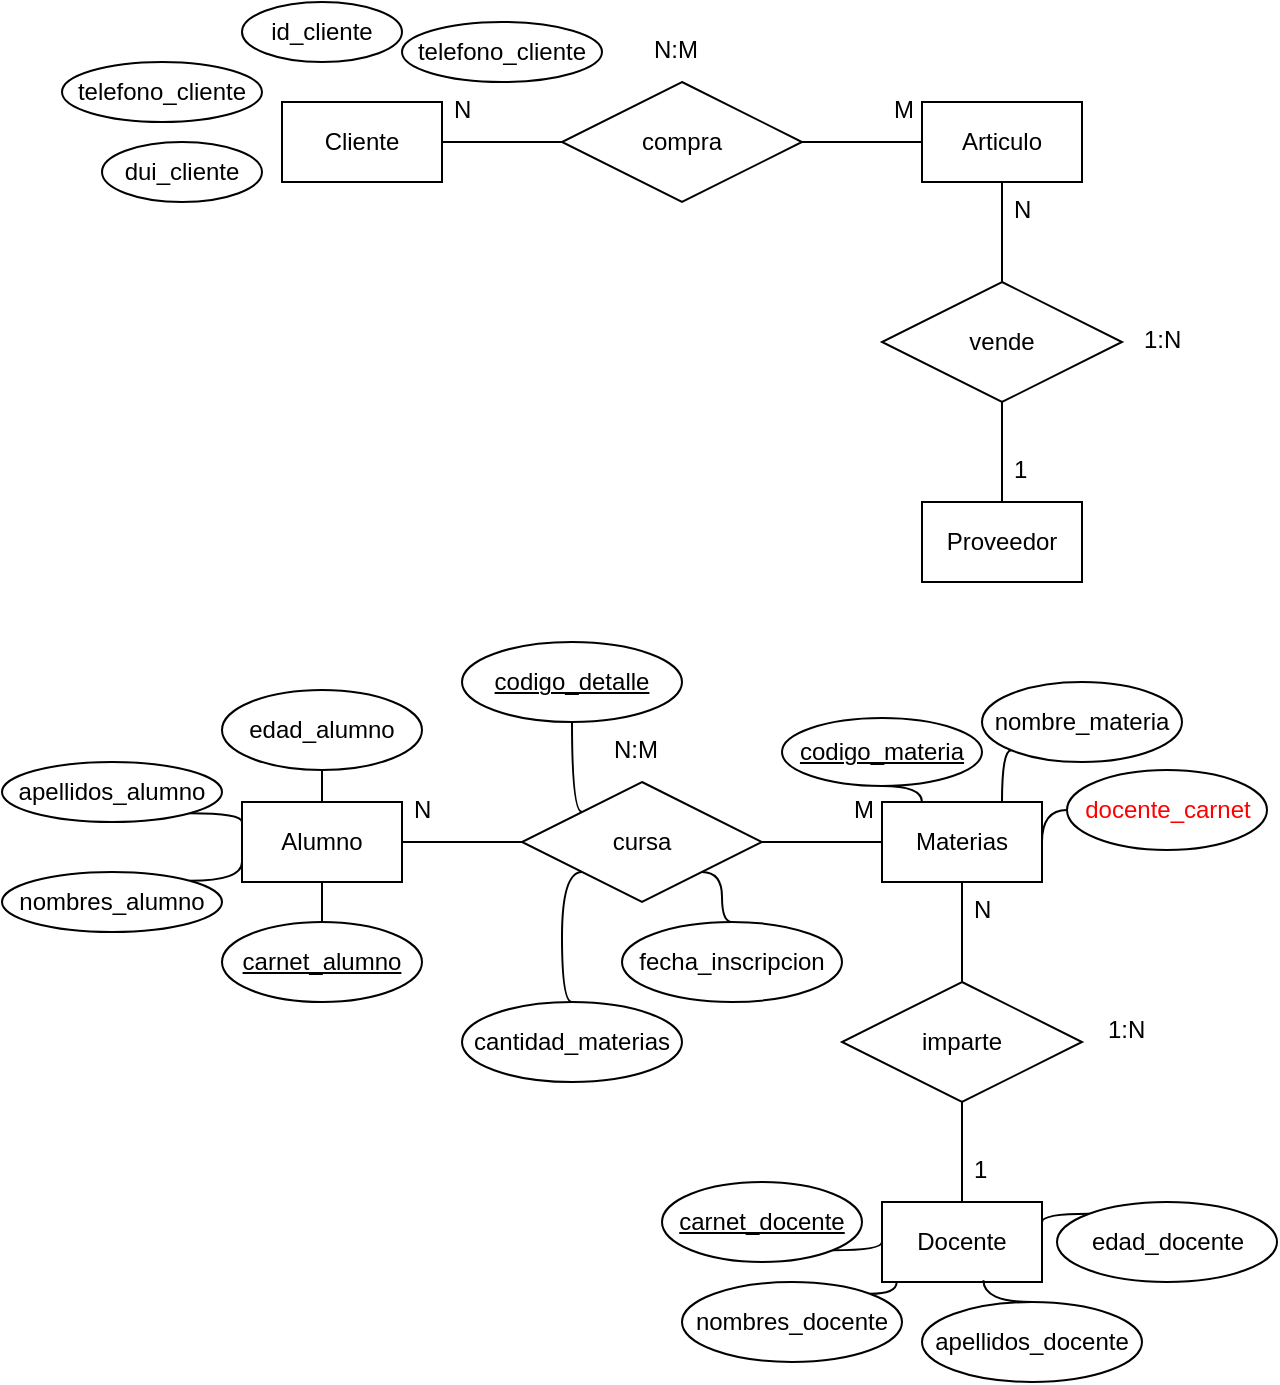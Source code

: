 <mxfile version="14.9.7" type="github">
  <diagram id="ZqHnDuWP1Go1T7Z6k6PV" name="Page-1">
    <mxGraphModel dx="597" dy="338" grid="1" gridSize="10" guides="1" tooltips="1" connect="1" arrows="1" fold="1" page="1" pageScale="1" pageWidth="1169" pageHeight="827" math="0" shadow="0">
      <root>
        <mxCell id="0" />
        <mxCell id="1" parent="0" />
        <mxCell id="HNkbIfQs0PKraCiAUe27-7" style="edgeStyle=orthogonalEdgeStyle;orthogonalLoop=1;jettySize=auto;html=1;exitX=1;exitY=0.5;exitDx=0;exitDy=0;entryX=0;entryY=0.5;entryDx=0;entryDy=0;endArrow=none;endFill=0;curved=1;" parent="1" source="HNkbIfQs0PKraCiAUe27-1" target="HNkbIfQs0PKraCiAUe27-6" edge="1">
          <mxGeometry relative="1" as="geometry" />
        </mxCell>
        <mxCell id="HNkbIfQs0PKraCiAUe27-1" value="&lt;font style=&quot;font-size: 12px&quot;&gt;Cliente&lt;/font&gt;" style="whiteSpace=wrap;html=1;align=center;" parent="1" vertex="1">
          <mxGeometry x="160" y="120" width="80" height="40" as="geometry" />
        </mxCell>
        <mxCell id="HNkbIfQs0PKraCiAUe27-10" style="edgeStyle=orthogonalEdgeStyle;rounded=0;orthogonalLoop=1;jettySize=auto;html=1;exitX=0.5;exitY=1;exitDx=0;exitDy=0;entryX=0.5;entryY=0;entryDx=0;entryDy=0;endArrow=none;endFill=0;curved=1;" parent="1" source="HNkbIfQs0PKraCiAUe27-3" target="HNkbIfQs0PKraCiAUe27-9" edge="1">
          <mxGeometry relative="1" as="geometry" />
        </mxCell>
        <mxCell id="HNkbIfQs0PKraCiAUe27-3" value="&lt;font style=&quot;font-size: 12px&quot;&gt;Articulo&lt;/font&gt;" style="whiteSpace=wrap;html=1;align=center;" parent="1" vertex="1">
          <mxGeometry x="480" y="120" width="80" height="40" as="geometry" />
        </mxCell>
        <mxCell id="HNkbIfQs0PKraCiAUe27-4" value="Proveedor" style="whiteSpace=wrap;html=1;align=center;" parent="1" vertex="1">
          <mxGeometry x="480" y="320" width="80" height="40" as="geometry" />
        </mxCell>
        <mxCell id="HNkbIfQs0PKraCiAUe27-8" style="edgeStyle=orthogonalEdgeStyle;orthogonalLoop=1;jettySize=auto;html=1;exitX=1;exitY=0.5;exitDx=0;exitDy=0;entryX=0;entryY=0.5;entryDx=0;entryDy=0;endArrow=none;endFill=0;curved=1;" parent="1" source="HNkbIfQs0PKraCiAUe27-6" target="HNkbIfQs0PKraCiAUe27-3" edge="1">
          <mxGeometry relative="1" as="geometry" />
        </mxCell>
        <mxCell id="HNkbIfQs0PKraCiAUe27-6" value="compra" style="shape=rhombus;perimeter=rhombusPerimeter;whiteSpace=wrap;html=1;align=center;" parent="1" vertex="1">
          <mxGeometry x="300" y="110" width="120" height="60" as="geometry" />
        </mxCell>
        <mxCell id="HNkbIfQs0PKraCiAUe27-11" style="edgeStyle=orthogonalEdgeStyle;rounded=0;orthogonalLoop=1;jettySize=auto;html=1;exitX=0.5;exitY=1;exitDx=0;exitDy=0;entryX=0.5;entryY=0;entryDx=0;entryDy=0;endArrow=none;endFill=0;curved=1;" parent="1" source="HNkbIfQs0PKraCiAUe27-9" target="HNkbIfQs0PKraCiAUe27-4" edge="1">
          <mxGeometry relative="1" as="geometry" />
        </mxCell>
        <mxCell id="HNkbIfQs0PKraCiAUe27-9" value="vende" style="shape=rhombus;perimeter=rhombusPerimeter;whiteSpace=wrap;html=1;align=center;" parent="1" vertex="1">
          <mxGeometry x="460" y="210" width="120" height="60" as="geometry" />
        </mxCell>
        <mxCell id="HNkbIfQs0PKraCiAUe27-12" value="1" style="text;strokeColor=none;fillColor=none;spacingLeft=4;spacingRight=4;overflow=hidden;rotatable=0;points=[[0,0.5],[1,0.5]];portConstraint=eastwest;fontSize=12;" parent="1" vertex="1">
          <mxGeometry x="520" y="290" width="20" height="30" as="geometry" />
        </mxCell>
        <mxCell id="HNkbIfQs0PKraCiAUe27-13" value="N" style="text;strokeColor=none;fillColor=none;spacingLeft=4;spacingRight=4;overflow=hidden;rotatable=0;points=[[0,0.5],[1,0.5]];portConstraint=eastwest;fontSize=12;" parent="1" vertex="1">
          <mxGeometry x="520" y="160" width="20" height="30" as="geometry" />
        </mxCell>
        <mxCell id="HNkbIfQs0PKraCiAUe27-14" value="1:N" style="text;strokeColor=none;fillColor=none;spacingLeft=4;spacingRight=4;overflow=hidden;rotatable=0;points=[[0,0.5],[1,0.5]];portConstraint=eastwest;fontSize=12;" parent="1" vertex="1">
          <mxGeometry x="585" y="225" width="35" height="30" as="geometry" />
        </mxCell>
        <mxCell id="HNkbIfQs0PKraCiAUe27-15" value="M" style="text;strokeColor=none;fillColor=none;spacingLeft=4;spacingRight=4;overflow=hidden;rotatable=0;points=[[0,0.5],[1,0.5]];portConstraint=eastwest;fontSize=12;" parent="1" vertex="1">
          <mxGeometry x="460" y="110" width="20" height="30" as="geometry" />
        </mxCell>
        <mxCell id="HNkbIfQs0PKraCiAUe27-16" value="N" style="text;strokeColor=none;fillColor=none;spacingLeft=4;spacingRight=4;overflow=hidden;rotatable=0;points=[[0,0.5],[1,0.5]];portConstraint=eastwest;fontSize=12;" parent="1" vertex="1">
          <mxGeometry x="240" y="110" width="20" height="30" as="geometry" />
        </mxCell>
        <mxCell id="HNkbIfQs0PKraCiAUe27-17" value="N:M" style="text;strokeColor=none;fillColor=none;spacingLeft=4;spacingRight=4;overflow=hidden;rotatable=0;points=[[0,0.5],[1,0.5]];portConstraint=eastwest;fontSize=12;" parent="1" vertex="1">
          <mxGeometry x="340" y="80" width="40" height="30" as="geometry" />
        </mxCell>
        <mxCell id="HNkbIfQs0PKraCiAUe27-18" value="dui_cliente" style="ellipse;whiteSpace=wrap;html=1;align=center;" parent="1" vertex="1">
          <mxGeometry x="70" y="140" width="80" height="30" as="geometry" />
        </mxCell>
        <mxCell id="HNkbIfQs0PKraCiAUe27-19" value="telefono_cliente" style="ellipse;whiteSpace=wrap;html=1;align=center;" parent="1" vertex="1">
          <mxGeometry x="50" y="100" width="100" height="30" as="geometry" />
        </mxCell>
        <mxCell id="HNkbIfQs0PKraCiAUe27-20" value="id_cliente" style="ellipse;whiteSpace=wrap;html=1;align=center;" parent="1" vertex="1">
          <mxGeometry x="140" y="70" width="80" height="30" as="geometry" />
        </mxCell>
        <mxCell id="86yhm3Mhti-KUOWqxOdx-1" style="edgeStyle=orthogonalEdgeStyle;orthogonalLoop=1;jettySize=auto;html=1;exitX=1;exitY=0.5;exitDx=0;exitDy=0;entryX=0;entryY=0.5;entryDx=0;entryDy=0;endArrow=none;endFill=0;curved=1;" edge="1" parent="1" source="86yhm3Mhti-KUOWqxOdx-2" target="86yhm3Mhti-KUOWqxOdx-7">
          <mxGeometry relative="1" as="geometry" />
        </mxCell>
        <mxCell id="86yhm3Mhti-KUOWqxOdx-2" value="&lt;font style=&quot;font-size: 12px&quot;&gt;Alumno&lt;/font&gt;" style="whiteSpace=wrap;html=1;align=center;" vertex="1" parent="1">
          <mxGeometry x="140" y="470" width="80" height="40" as="geometry" />
        </mxCell>
        <mxCell id="86yhm3Mhti-KUOWqxOdx-3" style="edgeStyle=orthogonalEdgeStyle;rounded=0;orthogonalLoop=1;jettySize=auto;html=1;exitX=0.5;exitY=1;exitDx=0;exitDy=0;entryX=0.5;entryY=0;entryDx=0;entryDy=0;endArrow=none;endFill=0;curved=1;" edge="1" parent="1" source="86yhm3Mhti-KUOWqxOdx-4" target="86yhm3Mhti-KUOWqxOdx-9">
          <mxGeometry relative="1" as="geometry" />
        </mxCell>
        <mxCell id="86yhm3Mhti-KUOWqxOdx-4" value="&lt;font style=&quot;font-size: 12px&quot;&gt;Materias&lt;/font&gt;" style="whiteSpace=wrap;html=1;align=center;" vertex="1" parent="1">
          <mxGeometry x="460" y="470" width="80" height="40" as="geometry" />
        </mxCell>
        <mxCell id="86yhm3Mhti-KUOWqxOdx-5" value="Docente" style="whiteSpace=wrap;html=1;align=center;" vertex="1" parent="1">
          <mxGeometry x="460" y="670" width="80" height="40" as="geometry" />
        </mxCell>
        <mxCell id="86yhm3Mhti-KUOWqxOdx-6" style="edgeStyle=orthogonalEdgeStyle;orthogonalLoop=1;jettySize=auto;html=1;exitX=1;exitY=0.5;exitDx=0;exitDy=0;entryX=0;entryY=0.5;entryDx=0;entryDy=0;endArrow=none;endFill=0;curved=1;" edge="1" parent="1" source="86yhm3Mhti-KUOWqxOdx-7" target="86yhm3Mhti-KUOWqxOdx-4">
          <mxGeometry relative="1" as="geometry" />
        </mxCell>
        <mxCell id="86yhm3Mhti-KUOWqxOdx-42" style="edgeStyle=orthogonalEdgeStyle;curved=1;rounded=0;orthogonalLoop=1;jettySize=auto;html=1;exitX=0;exitY=0;exitDx=0;exitDy=0;entryX=0.5;entryY=1;entryDx=0;entryDy=0;fontColor=#FF0000;endArrow=none;endFill=0;" edge="1" parent="1" source="86yhm3Mhti-KUOWqxOdx-7" target="86yhm3Mhti-KUOWqxOdx-40">
          <mxGeometry relative="1" as="geometry">
            <Array as="points">
              <mxPoint x="305" y="475" />
            </Array>
          </mxGeometry>
        </mxCell>
        <mxCell id="86yhm3Mhti-KUOWqxOdx-7" value="cursa" style="shape=rhombus;perimeter=rhombusPerimeter;whiteSpace=wrap;html=1;align=center;" vertex="1" parent="1">
          <mxGeometry x="280" y="460" width="120" height="60" as="geometry" />
        </mxCell>
        <mxCell id="86yhm3Mhti-KUOWqxOdx-8" style="edgeStyle=orthogonalEdgeStyle;rounded=0;orthogonalLoop=1;jettySize=auto;html=1;exitX=0.5;exitY=1;exitDx=0;exitDy=0;entryX=0.5;entryY=0;entryDx=0;entryDy=0;endArrow=none;endFill=0;curved=1;" edge="1" parent="1" source="86yhm3Mhti-KUOWqxOdx-9" target="86yhm3Mhti-KUOWqxOdx-5">
          <mxGeometry relative="1" as="geometry" />
        </mxCell>
        <mxCell id="86yhm3Mhti-KUOWqxOdx-9" value="imparte" style="shape=rhombus;perimeter=rhombusPerimeter;whiteSpace=wrap;html=1;align=center;" vertex="1" parent="1">
          <mxGeometry x="440" y="560" width="120" height="60" as="geometry" />
        </mxCell>
        <mxCell id="86yhm3Mhti-KUOWqxOdx-10" value="1" style="text;strokeColor=none;fillColor=none;spacingLeft=4;spacingRight=4;overflow=hidden;rotatable=0;points=[[0,0.5],[1,0.5]];portConstraint=eastwest;fontSize=12;" vertex="1" parent="1">
          <mxGeometry x="500" y="640" width="20" height="30" as="geometry" />
        </mxCell>
        <mxCell id="86yhm3Mhti-KUOWqxOdx-11" value="N" style="text;strokeColor=none;fillColor=none;spacingLeft=4;spacingRight=4;overflow=hidden;rotatable=0;points=[[0,0.5],[1,0.5]];portConstraint=eastwest;fontSize=12;" vertex="1" parent="1">
          <mxGeometry x="500" y="510" width="20" height="30" as="geometry" />
        </mxCell>
        <mxCell id="86yhm3Mhti-KUOWqxOdx-12" value="1:N" style="text;strokeColor=none;fillColor=none;spacingLeft=4;spacingRight=4;overflow=hidden;rotatable=0;points=[[0,0.5],[1,0.5]];portConstraint=eastwest;fontSize=12;" vertex="1" parent="1">
          <mxGeometry x="567" y="570" width="35" height="30" as="geometry" />
        </mxCell>
        <mxCell id="86yhm3Mhti-KUOWqxOdx-13" value="M" style="text;strokeColor=none;fillColor=none;spacingLeft=4;spacingRight=4;overflow=hidden;rotatable=0;points=[[0,0.5],[1,0.5]];portConstraint=eastwest;fontSize=12;" vertex="1" parent="1">
          <mxGeometry x="440" y="460" width="20" height="30" as="geometry" />
        </mxCell>
        <mxCell id="86yhm3Mhti-KUOWqxOdx-14" value="N" style="text;strokeColor=none;fillColor=none;spacingLeft=4;spacingRight=4;overflow=hidden;rotatable=0;points=[[0,0.5],[1,0.5]];portConstraint=eastwest;fontSize=12;" vertex="1" parent="1">
          <mxGeometry x="220" y="460" width="20" height="30" as="geometry" />
        </mxCell>
        <mxCell id="86yhm3Mhti-KUOWqxOdx-15" value="N:M" style="text;strokeColor=none;fillColor=none;spacingLeft=4;spacingRight=4;overflow=hidden;rotatable=0;points=[[0,0.5],[1,0.5]];portConstraint=eastwest;fontSize=12;" vertex="1" parent="1">
          <mxGeometry x="320" y="430" width="40" height="30" as="geometry" />
        </mxCell>
        <mxCell id="86yhm3Mhti-KUOWqxOdx-31" style="edgeStyle=orthogonalEdgeStyle;curved=1;rounded=0;orthogonalLoop=1;jettySize=auto;html=1;exitX=0.5;exitY=0;exitDx=0;exitDy=0;entryX=0.5;entryY=1;entryDx=0;entryDy=0;fontColor=#FF0000;endArrow=none;endFill=0;" edge="1" parent="1" source="86yhm3Mhti-KUOWqxOdx-16" target="86yhm3Mhti-KUOWqxOdx-2">
          <mxGeometry relative="1" as="geometry" />
        </mxCell>
        <mxCell id="86yhm3Mhti-KUOWqxOdx-16" value="carnet_alumno" style="ellipse;whiteSpace=wrap;html=1;align=center;fontStyle=4" vertex="1" parent="1">
          <mxGeometry x="130" y="530" width="100" height="40" as="geometry" />
        </mxCell>
        <mxCell id="86yhm3Mhti-KUOWqxOdx-29" style="edgeStyle=orthogonalEdgeStyle;curved=1;rounded=0;orthogonalLoop=1;jettySize=auto;html=1;exitX=1;exitY=1;exitDx=0;exitDy=0;entryX=0;entryY=0.25;entryDx=0;entryDy=0;fontColor=#FF0000;endArrow=none;endFill=0;" edge="1" parent="1" source="86yhm3Mhti-KUOWqxOdx-17" target="86yhm3Mhti-KUOWqxOdx-2">
          <mxGeometry relative="1" as="geometry" />
        </mxCell>
        <mxCell id="86yhm3Mhti-KUOWqxOdx-17" value="apellidos_alumno" style="ellipse;whiteSpace=wrap;html=1;align=center;" vertex="1" parent="1">
          <mxGeometry x="20" y="450" width="110" height="30" as="geometry" />
        </mxCell>
        <mxCell id="86yhm3Mhti-KUOWqxOdx-18" value="telefono_cliente" style="ellipse;whiteSpace=wrap;html=1;align=center;" vertex="1" parent="1">
          <mxGeometry x="220" y="80" width="100" height="30" as="geometry" />
        </mxCell>
        <mxCell id="86yhm3Mhti-KUOWqxOdx-30" style="edgeStyle=orthogonalEdgeStyle;curved=1;rounded=0;orthogonalLoop=1;jettySize=auto;html=1;exitX=1;exitY=0;exitDx=0;exitDy=0;entryX=0;entryY=0.75;entryDx=0;entryDy=0;fontColor=#FF0000;endArrow=none;endFill=0;" edge="1" parent="1" source="86yhm3Mhti-KUOWqxOdx-19" target="86yhm3Mhti-KUOWqxOdx-2">
          <mxGeometry relative="1" as="geometry" />
        </mxCell>
        <mxCell id="86yhm3Mhti-KUOWqxOdx-19" value="nombres_alumno" style="ellipse;whiteSpace=wrap;html=1;align=center;" vertex="1" parent="1">
          <mxGeometry x="20" y="505" width="110" height="30" as="geometry" />
        </mxCell>
        <mxCell id="86yhm3Mhti-KUOWqxOdx-28" style="edgeStyle=orthogonalEdgeStyle;rounded=0;orthogonalLoop=1;jettySize=auto;html=1;exitX=0.5;exitY=1;exitDx=0;exitDy=0;entryX=0.5;entryY=0;entryDx=0;entryDy=0;fontColor=#FF0000;endArrow=none;endFill=0;curved=1;" edge="1" parent="1" source="86yhm3Mhti-KUOWqxOdx-20" target="86yhm3Mhti-KUOWqxOdx-2">
          <mxGeometry relative="1" as="geometry" />
        </mxCell>
        <mxCell id="86yhm3Mhti-KUOWqxOdx-20" value="edad_alumno" style="ellipse;whiteSpace=wrap;html=1;align=center;fontStyle=0" vertex="1" parent="1">
          <mxGeometry x="130" y="414" width="100" height="40" as="geometry" />
        </mxCell>
        <mxCell id="86yhm3Mhti-KUOWqxOdx-32" style="edgeStyle=orthogonalEdgeStyle;curved=1;rounded=0;orthogonalLoop=1;jettySize=auto;html=1;exitX=0.5;exitY=1;exitDx=0;exitDy=0;entryX=0.25;entryY=0;entryDx=0;entryDy=0;fontColor=#FF0000;endArrow=none;endFill=0;" edge="1" parent="1" source="86yhm3Mhti-KUOWqxOdx-21" target="86yhm3Mhti-KUOWqxOdx-4">
          <mxGeometry relative="1" as="geometry" />
        </mxCell>
        <mxCell id="86yhm3Mhti-KUOWqxOdx-21" value="codigo_materia" style="ellipse;whiteSpace=wrap;html=1;align=center;fontStyle=4" vertex="1" parent="1">
          <mxGeometry x="410" y="428" width="100" height="34" as="geometry" />
        </mxCell>
        <mxCell id="86yhm3Mhti-KUOWqxOdx-33" style="edgeStyle=orthogonalEdgeStyle;curved=1;rounded=0;orthogonalLoop=1;jettySize=auto;html=1;exitX=0;exitY=1;exitDx=0;exitDy=0;entryX=0.75;entryY=0;entryDx=0;entryDy=0;fontColor=#FF0000;endArrow=none;endFill=0;" edge="1" parent="1" source="86yhm3Mhti-KUOWqxOdx-22" target="86yhm3Mhti-KUOWqxOdx-4">
          <mxGeometry relative="1" as="geometry" />
        </mxCell>
        <mxCell id="86yhm3Mhti-KUOWqxOdx-22" value="nombre_materia" style="ellipse;whiteSpace=wrap;html=1;align=center;fontStyle=0" vertex="1" parent="1">
          <mxGeometry x="510" y="410" width="100" height="40" as="geometry" />
        </mxCell>
        <mxCell id="86yhm3Mhti-KUOWqxOdx-34" style="edgeStyle=orthogonalEdgeStyle;curved=1;rounded=0;orthogonalLoop=1;jettySize=auto;html=1;exitX=0;exitY=0.5;exitDx=0;exitDy=0;entryX=1;entryY=0.5;entryDx=0;entryDy=0;fontColor=#FF0000;endArrow=none;endFill=0;" edge="1" parent="1" source="86yhm3Mhti-KUOWqxOdx-23" target="86yhm3Mhti-KUOWqxOdx-4">
          <mxGeometry relative="1" as="geometry" />
        </mxCell>
        <mxCell id="86yhm3Mhti-KUOWqxOdx-23" value="docente_carnet" style="ellipse;whiteSpace=wrap;html=1;align=center;fontStyle=0;fontColor=#FF0000;" vertex="1" parent="1">
          <mxGeometry x="552.5" y="454" width="100" height="40" as="geometry" />
        </mxCell>
        <mxCell id="86yhm3Mhti-KUOWqxOdx-35" style="edgeStyle=orthogonalEdgeStyle;curved=1;rounded=0;orthogonalLoop=1;jettySize=auto;html=1;exitX=1;exitY=1;exitDx=0;exitDy=0;entryX=0;entryY=0.5;entryDx=0;entryDy=0;fontColor=#FF0000;endArrow=none;endFill=0;" edge="1" parent="1" source="86yhm3Mhti-KUOWqxOdx-24" target="86yhm3Mhti-KUOWqxOdx-5">
          <mxGeometry relative="1" as="geometry" />
        </mxCell>
        <mxCell id="86yhm3Mhti-KUOWqxOdx-24" value="carnet_docente" style="ellipse;whiteSpace=wrap;html=1;align=center;fontStyle=4" vertex="1" parent="1">
          <mxGeometry x="350" y="660" width="100" height="40" as="geometry" />
        </mxCell>
        <mxCell id="86yhm3Mhti-KUOWqxOdx-36" style="edgeStyle=orthogonalEdgeStyle;curved=1;rounded=0;orthogonalLoop=1;jettySize=auto;html=1;exitX=1;exitY=0;exitDx=0;exitDy=0;entryX=0.091;entryY=1.007;entryDx=0;entryDy=0;entryPerimeter=0;fontColor=#FF0000;endArrow=none;endFill=0;" edge="1" parent="1" source="86yhm3Mhti-KUOWqxOdx-25" target="86yhm3Mhti-KUOWqxOdx-5">
          <mxGeometry relative="1" as="geometry" />
        </mxCell>
        <mxCell id="86yhm3Mhti-KUOWqxOdx-25" value="nombres_docente" style="ellipse;whiteSpace=wrap;html=1;align=center;fontStyle=0" vertex="1" parent="1">
          <mxGeometry x="360" y="710" width="110" height="40" as="geometry" />
        </mxCell>
        <mxCell id="86yhm3Mhti-KUOWqxOdx-37" style="edgeStyle=orthogonalEdgeStyle;curved=1;rounded=0;orthogonalLoop=1;jettySize=auto;html=1;exitX=0.5;exitY=0;exitDx=0;exitDy=0;entryX=0.634;entryY=0.979;entryDx=0;entryDy=0;entryPerimeter=0;fontColor=#FF0000;endArrow=none;endFill=0;" edge="1" parent="1" source="86yhm3Mhti-KUOWqxOdx-26" target="86yhm3Mhti-KUOWqxOdx-5">
          <mxGeometry relative="1" as="geometry" />
        </mxCell>
        <mxCell id="86yhm3Mhti-KUOWqxOdx-26" value="apellidos_docente" style="ellipse;whiteSpace=wrap;html=1;align=center;fontStyle=0" vertex="1" parent="1">
          <mxGeometry x="480" y="720" width="110" height="40" as="geometry" />
        </mxCell>
        <mxCell id="86yhm3Mhti-KUOWqxOdx-38" style="edgeStyle=orthogonalEdgeStyle;curved=1;rounded=0;orthogonalLoop=1;jettySize=auto;html=1;exitX=0;exitY=0;exitDx=0;exitDy=0;entryX=1;entryY=0.25;entryDx=0;entryDy=0;fontColor=#FF0000;endArrow=none;endFill=0;" edge="1" parent="1" source="86yhm3Mhti-KUOWqxOdx-27" target="86yhm3Mhti-KUOWqxOdx-5">
          <mxGeometry relative="1" as="geometry" />
        </mxCell>
        <mxCell id="86yhm3Mhti-KUOWqxOdx-27" value="edad_docente" style="ellipse;whiteSpace=wrap;html=1;align=center;fontStyle=0" vertex="1" parent="1">
          <mxGeometry x="547.5" y="670" width="110" height="40" as="geometry" />
        </mxCell>
        <mxCell id="86yhm3Mhti-KUOWqxOdx-43" style="edgeStyle=orthogonalEdgeStyle;curved=1;rounded=0;orthogonalLoop=1;jettySize=auto;html=1;exitX=0.5;exitY=0;exitDx=0;exitDy=0;entryX=0;entryY=1;entryDx=0;entryDy=0;fontColor=#FF0000;endArrow=none;endFill=0;" edge="1" parent="1" source="86yhm3Mhti-KUOWqxOdx-39" target="86yhm3Mhti-KUOWqxOdx-7">
          <mxGeometry relative="1" as="geometry">
            <Array as="points">
              <mxPoint x="300" y="570" />
              <mxPoint x="300" y="505" />
            </Array>
          </mxGeometry>
        </mxCell>
        <mxCell id="86yhm3Mhti-KUOWqxOdx-39" value="cantidad_materias" style="ellipse;whiteSpace=wrap;html=1;align=center;fontStyle=0" vertex="1" parent="1">
          <mxGeometry x="250" y="570" width="110" height="40" as="geometry" />
        </mxCell>
        <mxCell id="86yhm3Mhti-KUOWqxOdx-40" value="&lt;u&gt;codigo_detalle&lt;/u&gt;" style="ellipse;whiteSpace=wrap;html=1;align=center;fontStyle=0" vertex="1" parent="1">
          <mxGeometry x="250" y="390" width="110" height="40" as="geometry" />
        </mxCell>
        <mxCell id="86yhm3Mhti-KUOWqxOdx-44" style="edgeStyle=orthogonalEdgeStyle;curved=1;rounded=0;orthogonalLoop=1;jettySize=auto;html=1;exitX=0.5;exitY=0;exitDx=0;exitDy=0;entryX=1;entryY=1;entryDx=0;entryDy=0;fontColor=#FF0000;endArrow=none;endFill=0;" edge="1" parent="1" source="86yhm3Mhti-KUOWqxOdx-41" target="86yhm3Mhti-KUOWqxOdx-7">
          <mxGeometry relative="1" as="geometry">
            <Array as="points">
              <mxPoint x="380" y="530" />
              <mxPoint x="380" y="505" />
            </Array>
          </mxGeometry>
        </mxCell>
        <mxCell id="86yhm3Mhti-KUOWqxOdx-41" value="fecha_inscripcion" style="ellipse;whiteSpace=wrap;html=1;align=center;fontStyle=0" vertex="1" parent="1">
          <mxGeometry x="330" y="530" width="110" height="40" as="geometry" />
        </mxCell>
      </root>
    </mxGraphModel>
  </diagram>
</mxfile>
